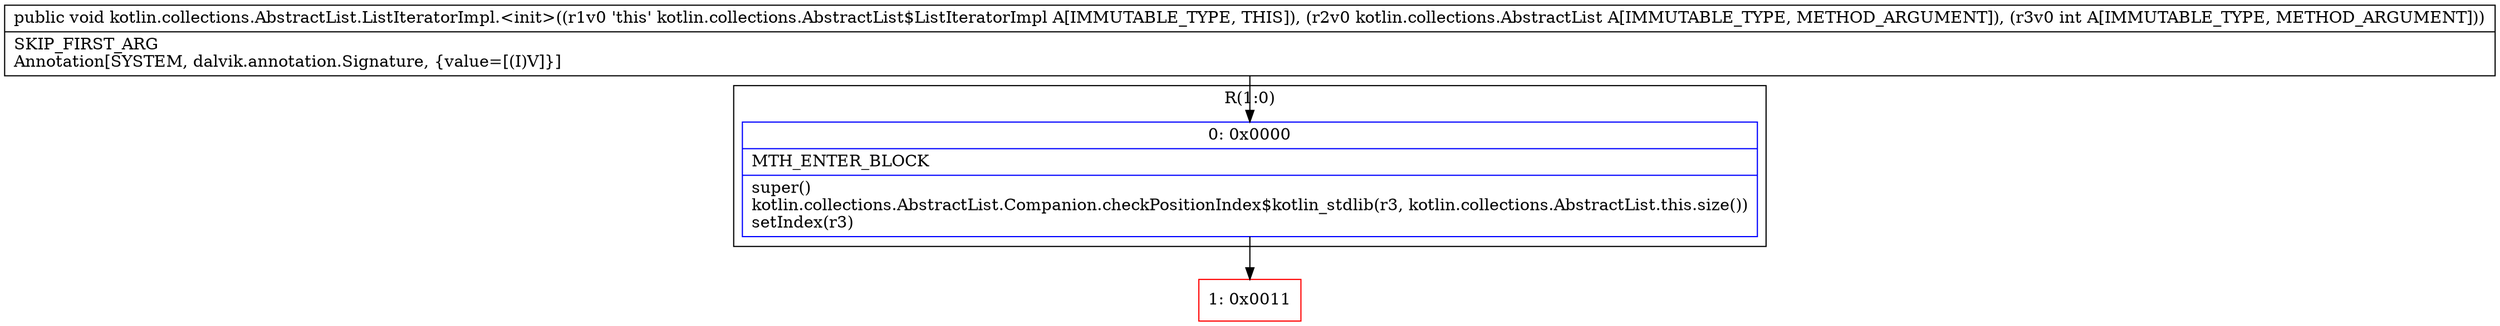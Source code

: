 digraph "CFG forkotlin.collections.AbstractList.ListIteratorImpl.\<init\>(Lkotlin\/collections\/AbstractList;I)V" {
subgraph cluster_Region_1104674254 {
label = "R(1:0)";
node [shape=record,color=blue];
Node_0 [shape=record,label="{0\:\ 0x0000|MTH_ENTER_BLOCK\l|super()\lkotlin.collections.AbstractList.Companion.checkPositionIndex$kotlin_stdlib(r3, kotlin.collections.AbstractList.this.size())\lsetIndex(r3)\l}"];
}
Node_1 [shape=record,color=red,label="{1\:\ 0x0011}"];
MethodNode[shape=record,label="{public void kotlin.collections.AbstractList.ListIteratorImpl.\<init\>((r1v0 'this' kotlin.collections.AbstractList$ListIteratorImpl A[IMMUTABLE_TYPE, THIS]), (r2v0 kotlin.collections.AbstractList A[IMMUTABLE_TYPE, METHOD_ARGUMENT]), (r3v0 int A[IMMUTABLE_TYPE, METHOD_ARGUMENT]))  | SKIP_FIRST_ARG\lAnnotation[SYSTEM, dalvik.annotation.Signature, \{value=[(I)V]\}]\l}"];
MethodNode -> Node_0;
Node_0 -> Node_1;
}

